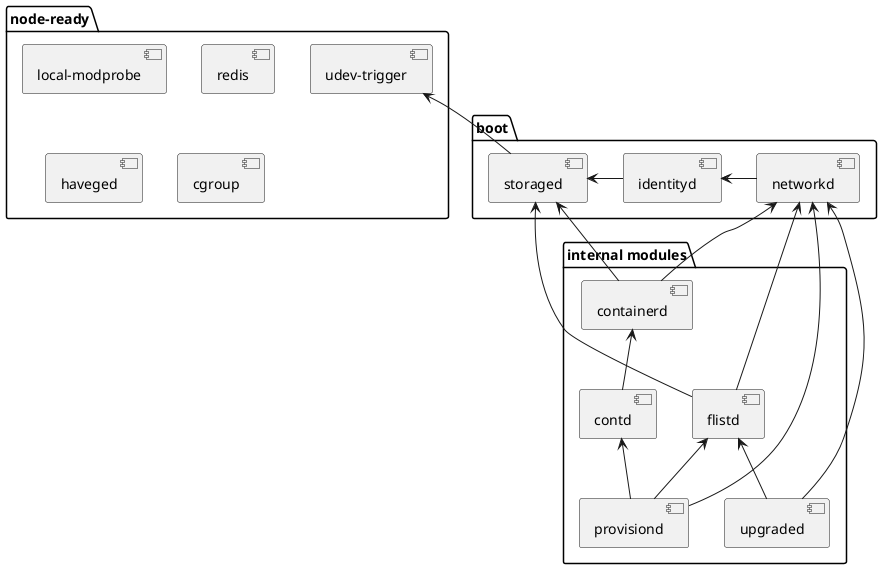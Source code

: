@startuml

package "node-ready"{
    [local-modprobe]
    [udev-trigger]
    [redis]
    [haveged]
    [cgroup]
    [redis]
}

package "boot" {
    [storaged]
    [networkd]
    [identityd]
}

package "internal modules"{
    [flistd]
    [containerd]
    [contd]
    [upgraded]
    [provisiond]
}


[udev-trigger] <-- [storaged]
[storaged] <- [identityd]

[identityd] <- [networkd]

[networkd] <-- [containerd]
[storaged] <-- [containerd]

[containerd] <-- [contd]

[storaged] <-- [flistd]
[networkd] <-- [flistd]

[flistd] <-- [upgraded]
[networkd] <-- [upgraded]

[networkd] <-- [provisiond]
[flistd] <-- [provisiond]
[contd] <-- [provisiond]

@enduml
